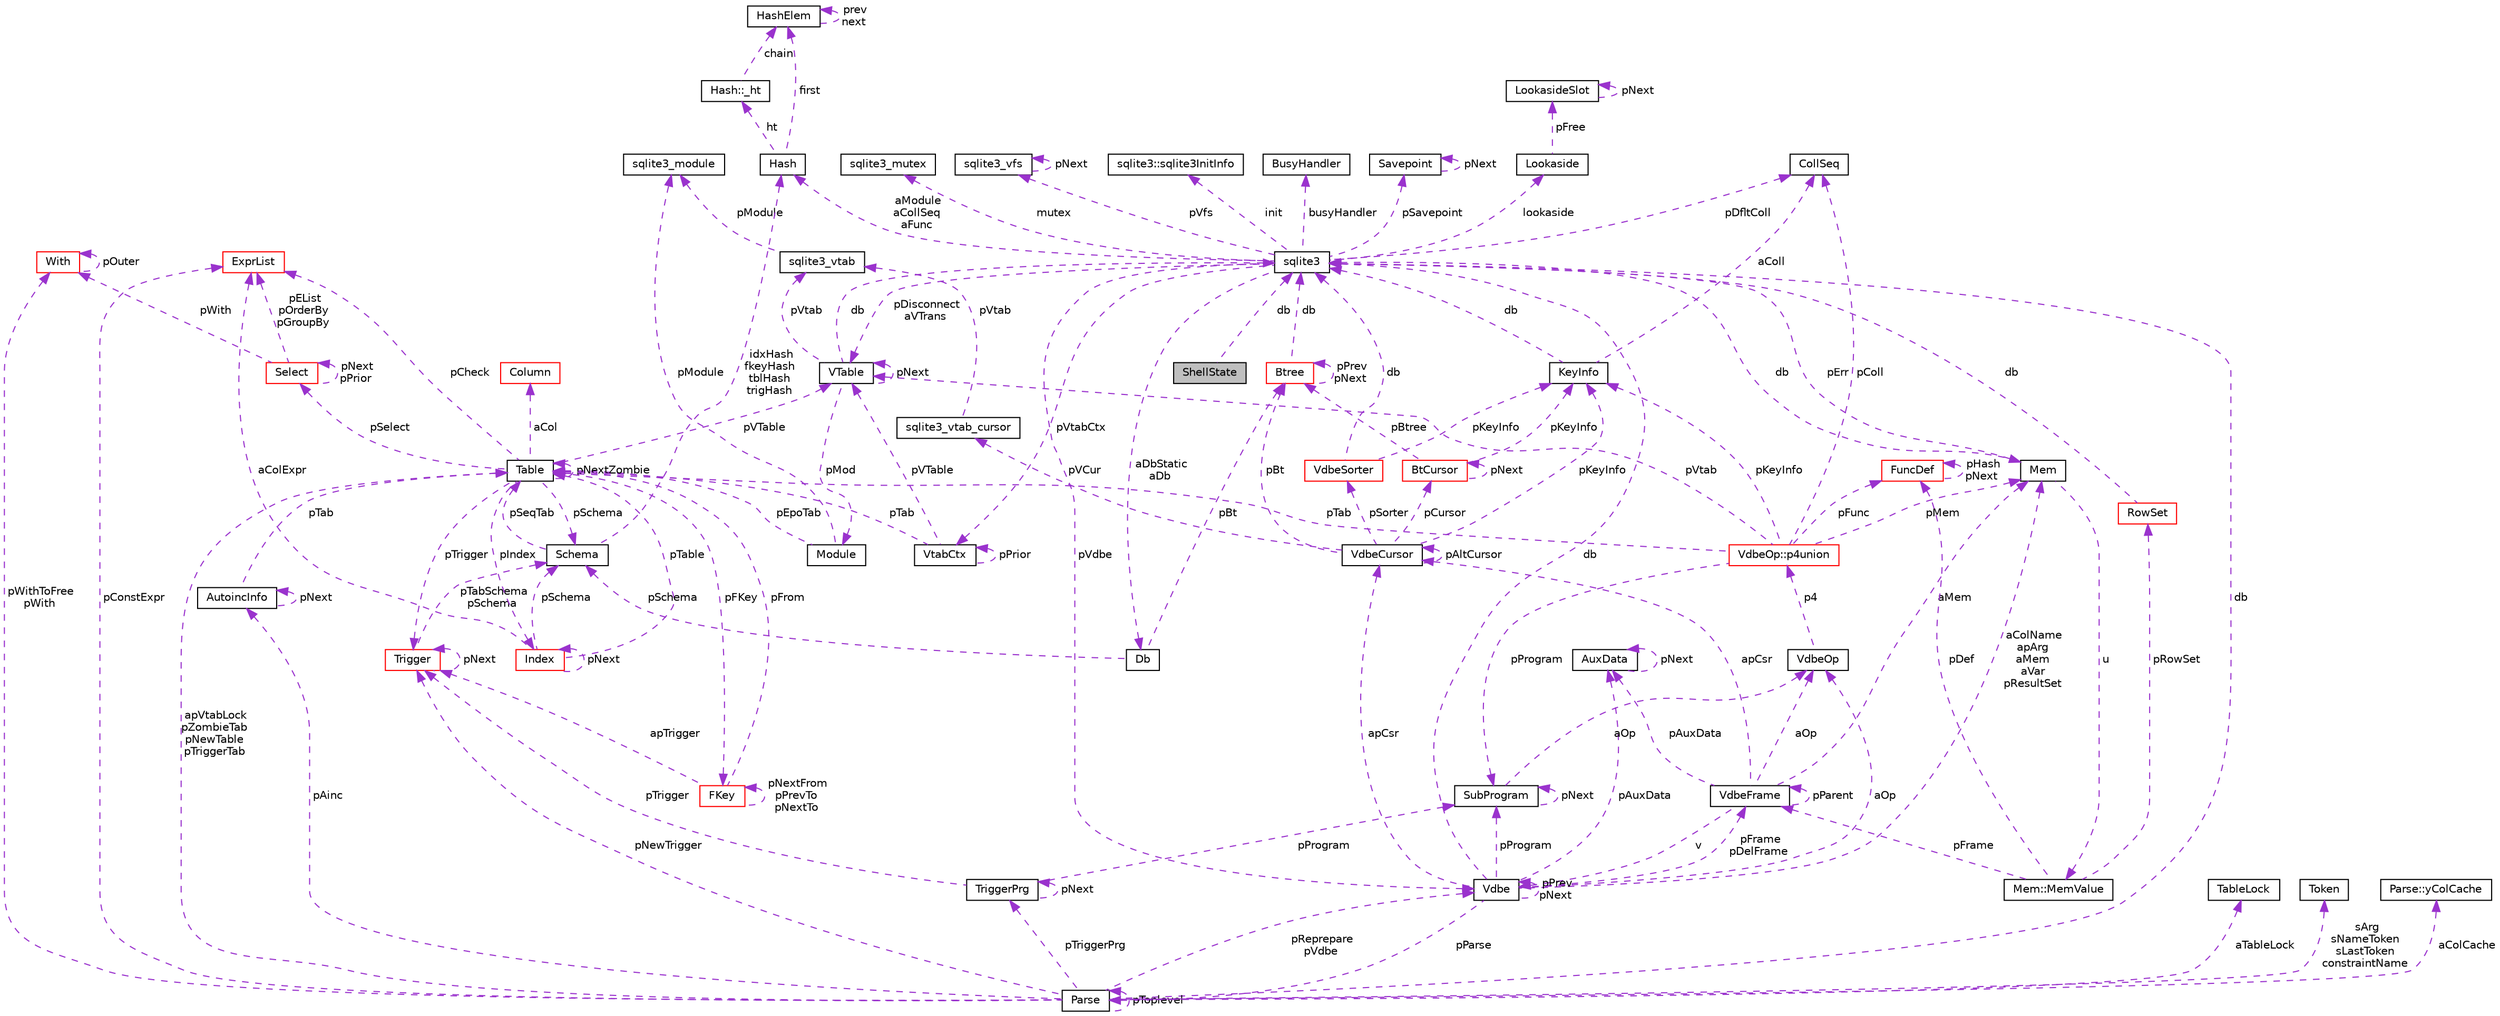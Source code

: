 digraph "ShellState"
{
  edge [fontname="Helvetica",fontsize="10",labelfontname="Helvetica",labelfontsize="10"];
  node [fontname="Helvetica",fontsize="10",shape=record];
  Node1 [label="ShellState",height=0.2,width=0.4,color="black", fillcolor="grey75", style="filled", fontcolor="black"];
  Node2 -> Node1 [dir="back",color="darkorchid3",fontsize="10",style="dashed",label=" db" ];
  Node2 [label="sqlite3",height=0.2,width=0.4,color="black", fillcolor="white", style="filled",URL="$structsqlite3.html"];
  Node3 -> Node2 [dir="back",color="darkorchid3",fontsize="10",style="dashed",label=" pErr" ];
  Node3 [label="Mem",height=0.2,width=0.4,color="black", fillcolor="white", style="filled",URL="$structMem.html"];
  Node4 -> Node3 [dir="back",color="darkorchid3",fontsize="10",style="dashed",label=" u" ];
  Node4 [label="Mem::MemValue",height=0.2,width=0.4,color="black", fillcolor="white", style="filled",URL="$unionMem_1_1MemValue.html"];
  Node5 -> Node4 [dir="back",color="darkorchid3",fontsize="10",style="dashed",label=" pFrame" ];
  Node5 [label="VdbeFrame",height=0.2,width=0.4,color="black", fillcolor="white", style="filled",URL="$structVdbeFrame.html"];
  Node3 -> Node5 [dir="back",color="darkorchid3",fontsize="10",style="dashed",label=" aMem" ];
  Node6 -> Node5 [dir="back",color="darkorchid3",fontsize="10",style="dashed",label=" v" ];
  Node6 [label="Vdbe",height=0.2,width=0.4,color="black", fillcolor="white", style="filled",URL="$structVdbe.html"];
  Node3 -> Node6 [dir="back",color="darkorchid3",fontsize="10",style="dashed",label=" aColName\napArg\naMem\naVar\npResultSet" ];
  Node6 -> Node6 [dir="back",color="darkorchid3",fontsize="10",style="dashed",label=" pPrev\npNext" ];
  Node2 -> Node6 [dir="back",color="darkorchid3",fontsize="10",style="dashed",label=" db" ];
  Node5 -> Node6 [dir="back",color="darkorchid3",fontsize="10",style="dashed",label=" pFrame\npDelFrame" ];
  Node7 -> Node6 [dir="back",color="darkorchid3",fontsize="10",style="dashed",label=" pAuxData" ];
  Node7 [label="AuxData",height=0.2,width=0.4,color="black", fillcolor="white", style="filled",URL="$structAuxData.html"];
  Node7 -> Node7 [dir="back",color="darkorchid3",fontsize="10",style="dashed",label=" pNext" ];
  Node8 -> Node6 [dir="back",color="darkorchid3",fontsize="10",style="dashed",label=" pProgram" ];
  Node8 [label="SubProgram",height=0.2,width=0.4,color="black", fillcolor="white", style="filled",URL="$structSubProgram.html"];
  Node8 -> Node8 [dir="back",color="darkorchid3",fontsize="10",style="dashed",label=" pNext" ];
  Node9 -> Node8 [dir="back",color="darkorchid3",fontsize="10",style="dashed",label=" aOp" ];
  Node9 [label="VdbeOp",height=0.2,width=0.4,color="black", fillcolor="white", style="filled",URL="$structVdbeOp.html"];
  Node10 -> Node9 [dir="back",color="darkorchid3",fontsize="10",style="dashed",label=" p4" ];
  Node10 [label="VdbeOp::p4union",height=0.2,width=0.4,color="red", fillcolor="white", style="filled",URL="$unionVdbeOp_1_1p4union.html"];
  Node3 -> Node10 [dir="back",color="darkorchid3",fontsize="10",style="dashed",label=" pMem" ];
  Node11 -> Node10 [dir="back",color="darkorchid3",fontsize="10",style="dashed",label=" pColl" ];
  Node11 [label="CollSeq",height=0.2,width=0.4,color="black", fillcolor="white", style="filled",URL="$structCollSeq.html"];
  Node12 -> Node10 [dir="back",color="darkorchid3",fontsize="10",style="dashed",label=" pVtab" ];
  Node12 [label="VTable",height=0.2,width=0.4,color="black", fillcolor="white", style="filled",URL="$structVTable.html"];
  Node2 -> Node12 [dir="back",color="darkorchid3",fontsize="10",style="dashed",label=" db" ];
  Node12 -> Node12 [dir="back",color="darkorchid3",fontsize="10",style="dashed",label=" pNext" ];
  Node13 -> Node12 [dir="back",color="darkorchid3",fontsize="10",style="dashed",label=" pMod" ];
  Node13 [label="Module",height=0.2,width=0.4,color="black", fillcolor="white", style="filled",URL="$structModule.html"];
  Node14 -> Node13 [dir="back",color="darkorchid3",fontsize="10",style="dashed",label=" pModule" ];
  Node14 [label="sqlite3_module",height=0.2,width=0.4,color="black", fillcolor="white", style="filled",URL="$structsqlite3__module.html"];
  Node15 -> Node13 [dir="back",color="darkorchid3",fontsize="10",style="dashed",label=" pEpoTab" ];
  Node15 [label="Table",height=0.2,width=0.4,color="black", fillcolor="white", style="filled",URL="$structTable.html"];
  Node16 -> Node15 [dir="back",color="darkorchid3",fontsize="10",style="dashed",label=" pSchema" ];
  Node16 [label="Schema",height=0.2,width=0.4,color="black", fillcolor="white", style="filled",URL="$structSchema.html"];
  Node15 -> Node16 [dir="back",color="darkorchid3",fontsize="10",style="dashed",label=" pSeqTab" ];
  Node17 -> Node16 [dir="back",color="darkorchid3",fontsize="10",style="dashed",label=" idxHash\nfkeyHash\ntblHash\ntrigHash" ];
  Node17 [label="Hash",height=0.2,width=0.4,color="black", fillcolor="white", style="filled",URL="$structHash.html"];
  Node18 -> Node17 [dir="back",color="darkorchid3",fontsize="10",style="dashed",label=" ht" ];
  Node18 [label="Hash::_ht",height=0.2,width=0.4,color="black", fillcolor="white", style="filled",URL="$structHash_1_1__ht.html"];
  Node19 -> Node18 [dir="back",color="darkorchid3",fontsize="10",style="dashed",label=" chain" ];
  Node19 [label="HashElem",height=0.2,width=0.4,color="black", fillcolor="white", style="filled",URL="$structHashElem.html"];
  Node19 -> Node19 [dir="back",color="darkorchid3",fontsize="10",style="dashed",label=" prev\nnext" ];
  Node19 -> Node17 [dir="back",color="darkorchid3",fontsize="10",style="dashed",label=" first" ];
  Node20 -> Node15 [dir="back",color="darkorchid3",fontsize="10",style="dashed",label=" aCol" ];
  Node20 [label="Column",height=0.2,width=0.4,color="red", fillcolor="white", style="filled",URL="$structColumn.html"];
  Node21 -> Node15 [dir="back",color="darkorchid3",fontsize="10",style="dashed",label=" pFKey" ];
  Node21 [label="FKey",height=0.2,width=0.4,color="red", fillcolor="white", style="filled",URL="$structFKey.html"];
  Node21 -> Node21 [dir="back",color="darkorchid3",fontsize="10",style="dashed",label=" pNextFrom\npPrevTo\npNextTo" ];
  Node15 -> Node21 [dir="back",color="darkorchid3",fontsize="10",style="dashed",label=" pFrom" ];
  Node22 -> Node21 [dir="back",color="darkorchid3",fontsize="10",style="dashed",label=" apTrigger" ];
  Node22 [label="Trigger",height=0.2,width=0.4,color="red", fillcolor="white", style="filled",URL="$structTrigger.html"];
  Node16 -> Node22 [dir="back",color="darkorchid3",fontsize="10",style="dashed",label=" pTabSchema\npSchema" ];
  Node22 -> Node22 [dir="back",color="darkorchid3",fontsize="10",style="dashed",label=" pNext" ];
  Node12 -> Node15 [dir="back",color="darkorchid3",fontsize="10",style="dashed",label=" pVTable" ];
  Node15 -> Node15 [dir="back",color="darkorchid3",fontsize="10",style="dashed",label=" pNextZombie" ];
  Node22 -> Node15 [dir="back",color="darkorchid3",fontsize="10",style="dashed",label=" pTrigger" ];
  Node23 -> Node15 [dir="back",color="darkorchid3",fontsize="10",style="dashed",label=" pSelect" ];
  Node23 [label="Select",height=0.2,width=0.4,color="red", fillcolor="white", style="filled",URL="$structSelect.html"];
  Node24 -> Node23 [dir="back",color="darkorchid3",fontsize="10",style="dashed",label=" pWith" ];
  Node24 [label="With",height=0.2,width=0.4,color="red", fillcolor="white", style="filled",URL="$structWith.html"];
  Node24 -> Node24 [dir="back",color="darkorchid3",fontsize="10",style="dashed",label=" pOuter" ];
  Node23 -> Node23 [dir="back",color="darkorchid3",fontsize="10",style="dashed",label=" pNext\npPrior" ];
  Node25 -> Node23 [dir="back",color="darkorchid3",fontsize="10",style="dashed",label=" pEList\npOrderBy\npGroupBy" ];
  Node25 [label="ExprList",height=0.2,width=0.4,color="red", fillcolor="white", style="filled",URL="$structExprList.html"];
  Node25 -> Node15 [dir="back",color="darkorchid3",fontsize="10",style="dashed",label=" pCheck" ];
  Node26 -> Node15 [dir="back",color="darkorchid3",fontsize="10",style="dashed",label=" pIndex" ];
  Node26 [label="Index",height=0.2,width=0.4,color="red", fillcolor="white", style="filled",URL="$structIndex.html"];
  Node16 -> Node26 [dir="back",color="darkorchid3",fontsize="10",style="dashed",label=" pSchema" ];
  Node15 -> Node26 [dir="back",color="darkorchid3",fontsize="10",style="dashed",label=" pTable" ];
  Node25 -> Node26 [dir="back",color="darkorchid3",fontsize="10",style="dashed",label=" aColExpr" ];
  Node26 -> Node26 [dir="back",color="darkorchid3",fontsize="10",style="dashed",label=" pNext" ];
  Node27 -> Node12 [dir="back",color="darkorchid3",fontsize="10",style="dashed",label=" pVtab" ];
  Node27 [label="sqlite3_vtab",height=0.2,width=0.4,color="black", fillcolor="white", style="filled",URL="$structsqlite3__vtab.html"];
  Node14 -> Node27 [dir="back",color="darkorchid3",fontsize="10",style="dashed",label=" pModule" ];
  Node15 -> Node10 [dir="back",color="darkorchid3",fontsize="10",style="dashed",label=" pTab" ];
  Node8 -> Node10 [dir="back",color="darkorchid3",fontsize="10",style="dashed",label=" pProgram" ];
  Node28 -> Node10 [dir="back",color="darkorchid3",fontsize="10",style="dashed",label=" pKeyInfo" ];
  Node28 [label="KeyInfo",height=0.2,width=0.4,color="black", fillcolor="white", style="filled",URL="$structKeyInfo.html"];
  Node2 -> Node28 [dir="back",color="darkorchid3",fontsize="10",style="dashed",label=" db" ];
  Node11 -> Node28 [dir="back",color="darkorchid3",fontsize="10",style="dashed",label=" aColl" ];
  Node29 -> Node10 [dir="back",color="darkorchid3",fontsize="10",style="dashed",label=" pFunc" ];
  Node29 [label="FuncDef",height=0.2,width=0.4,color="red", fillcolor="white", style="filled",URL="$structFuncDef.html"];
  Node29 -> Node29 [dir="back",color="darkorchid3",fontsize="10",style="dashed",label=" pHash\npNext" ];
  Node30 -> Node6 [dir="back",color="darkorchid3",fontsize="10",style="dashed",label=" apCsr" ];
  Node30 [label="VdbeCursor",height=0.2,width=0.4,color="black", fillcolor="white", style="filled",URL="$structVdbeCursor.html"];
  Node31 -> Node30 [dir="back",color="darkorchid3",fontsize="10",style="dashed",label=" pCursor" ];
  Node31 [label="BtCursor",height=0.2,width=0.4,color="red", fillcolor="white", style="filled",URL="$structBtCursor.html"];
  Node31 -> Node31 [dir="back",color="darkorchid3",fontsize="10",style="dashed",label=" pNext" ];
  Node28 -> Node31 [dir="back",color="darkorchid3",fontsize="10",style="dashed",label=" pKeyInfo" ];
  Node32 -> Node31 [dir="back",color="darkorchid3",fontsize="10",style="dashed",label=" pBtree" ];
  Node32 [label="Btree",height=0.2,width=0.4,color="red", fillcolor="white", style="filled",URL="$structBtree.html"];
  Node2 -> Node32 [dir="back",color="darkorchid3",fontsize="10",style="dashed",label=" db" ];
  Node32 -> Node32 [dir="back",color="darkorchid3",fontsize="10",style="dashed",label=" pPrev\npNext" ];
  Node33 -> Node30 [dir="back",color="darkorchid3",fontsize="10",style="dashed",label=" pVCur" ];
  Node33 [label="sqlite3_vtab_cursor",height=0.2,width=0.4,color="black", fillcolor="white", style="filled",URL="$structsqlite3__vtab__cursor.html"];
  Node27 -> Node33 [dir="back",color="darkorchid3",fontsize="10",style="dashed",label=" pVtab" ];
  Node30 -> Node30 [dir="back",color="darkorchid3",fontsize="10",style="dashed",label=" pAltCursor" ];
  Node28 -> Node30 [dir="back",color="darkorchid3",fontsize="10",style="dashed",label=" pKeyInfo" ];
  Node32 -> Node30 [dir="back",color="darkorchid3",fontsize="10",style="dashed",label=" pBt" ];
  Node34 -> Node30 [dir="back",color="darkorchid3",fontsize="10",style="dashed",label=" pSorter" ];
  Node34 [label="VdbeSorter",height=0.2,width=0.4,color="red", fillcolor="white", style="filled",URL="$structVdbeSorter.html"];
  Node2 -> Node34 [dir="back",color="darkorchid3",fontsize="10",style="dashed",label=" db" ];
  Node28 -> Node34 [dir="back",color="darkorchid3",fontsize="10",style="dashed",label=" pKeyInfo" ];
  Node35 -> Node6 [dir="back",color="darkorchid3",fontsize="10",style="dashed",label=" pParse" ];
  Node35 [label="Parse",height=0.2,width=0.4,color="black", fillcolor="white", style="filled",URL="$structParse.html"];
  Node6 -> Node35 [dir="back",color="darkorchid3",fontsize="10",style="dashed",label=" pReprepare\npVdbe" ];
  Node2 -> Node35 [dir="back",color="darkorchid3",fontsize="10",style="dashed",label=" db" ];
  Node36 -> Node35 [dir="back",color="darkorchid3",fontsize="10",style="dashed",label=" aTableLock" ];
  Node36 [label="TableLock",height=0.2,width=0.4,color="black", fillcolor="white", style="filled",URL="$structTableLock.html"];
  Node37 -> Node35 [dir="back",color="darkorchid3",fontsize="10",style="dashed",label=" sArg\nsNameToken\nsLastToken\nconstraintName" ];
  Node37 [label="Token",height=0.2,width=0.4,color="black", fillcolor="white", style="filled",URL="$structToken.html"];
  Node24 -> Node35 [dir="back",color="darkorchid3",fontsize="10",style="dashed",label=" pWithToFree\npWith" ];
  Node38 -> Node35 [dir="back",color="darkorchid3",fontsize="10",style="dashed",label=" aColCache" ];
  Node38 [label="Parse::yColCache",height=0.2,width=0.4,color="black", fillcolor="white", style="filled",URL="$structParse_1_1yColCache.html"];
  Node15 -> Node35 [dir="back",color="darkorchid3",fontsize="10",style="dashed",label=" apVtabLock\npZombieTab\npNewTable\npTriggerTab" ];
  Node22 -> Node35 [dir="back",color="darkorchid3",fontsize="10",style="dashed",label=" pNewTrigger" ];
  Node39 -> Node35 [dir="back",color="darkorchid3",fontsize="10",style="dashed",label=" pTriggerPrg" ];
  Node39 [label="TriggerPrg",height=0.2,width=0.4,color="black", fillcolor="white", style="filled",URL="$structTriggerPrg.html"];
  Node8 -> Node39 [dir="back",color="darkorchid3",fontsize="10",style="dashed",label=" pProgram" ];
  Node22 -> Node39 [dir="back",color="darkorchid3",fontsize="10",style="dashed",label=" pTrigger" ];
  Node39 -> Node39 [dir="back",color="darkorchid3",fontsize="10",style="dashed",label=" pNext" ];
  Node40 -> Node35 [dir="back",color="darkorchid3",fontsize="10",style="dashed",label=" pAinc" ];
  Node40 [label="AutoincInfo",height=0.2,width=0.4,color="black", fillcolor="white", style="filled",URL="$structAutoincInfo.html"];
  Node15 -> Node40 [dir="back",color="darkorchid3",fontsize="10",style="dashed",label=" pTab" ];
  Node40 -> Node40 [dir="back",color="darkorchid3",fontsize="10",style="dashed",label=" pNext" ];
  Node25 -> Node35 [dir="back",color="darkorchid3",fontsize="10",style="dashed",label=" pConstExpr" ];
  Node35 -> Node35 [dir="back",color="darkorchid3",fontsize="10",style="dashed",label=" pToplevel" ];
  Node9 -> Node6 [dir="back",color="darkorchid3",fontsize="10",style="dashed",label=" aOp" ];
  Node5 -> Node5 [dir="back",color="darkorchid3",fontsize="10",style="dashed",label=" pParent" ];
  Node7 -> Node5 [dir="back",color="darkorchid3",fontsize="10",style="dashed",label=" pAuxData" ];
  Node30 -> Node5 [dir="back",color="darkorchid3",fontsize="10",style="dashed",label=" apCsr" ];
  Node9 -> Node5 [dir="back",color="darkorchid3",fontsize="10",style="dashed",label=" aOp" ];
  Node41 -> Node4 [dir="back",color="darkorchid3",fontsize="10",style="dashed",label=" pRowSet" ];
  Node41 [label="RowSet",height=0.2,width=0.4,color="red", fillcolor="white", style="filled",URL="$structRowSet.html"];
  Node2 -> Node41 [dir="back",color="darkorchid3",fontsize="10",style="dashed",label=" db" ];
  Node29 -> Node4 [dir="back",color="darkorchid3",fontsize="10",style="dashed",label=" pDef" ];
  Node2 -> Node3 [dir="back",color="darkorchid3",fontsize="10",style="dashed",label=" db" ];
  Node6 -> Node2 [dir="back",color="darkorchid3",fontsize="10",style="dashed",label=" pVdbe" ];
  Node42 -> Node2 [dir="back",color="darkorchid3",fontsize="10",style="dashed",label=" pSavepoint" ];
  Node42 [label="Savepoint",height=0.2,width=0.4,color="black", fillcolor="white", style="filled",URL="$structSavepoint.html"];
  Node42 -> Node42 [dir="back",color="darkorchid3",fontsize="10",style="dashed",label=" pNext" ];
  Node43 -> Node2 [dir="back",color="darkorchid3",fontsize="10",style="dashed",label=" lookaside" ];
  Node43 [label="Lookaside",height=0.2,width=0.4,color="black", fillcolor="white", style="filled",URL="$structLookaside.html"];
  Node44 -> Node43 [dir="back",color="darkorchid3",fontsize="10",style="dashed",label=" pFree" ];
  Node44 [label="LookasideSlot",height=0.2,width=0.4,color="black", fillcolor="white", style="filled",URL="$structLookasideSlot.html"];
  Node44 -> Node44 [dir="back",color="darkorchid3",fontsize="10",style="dashed",label=" pNext" ];
  Node45 -> Node2 [dir="back",color="darkorchid3",fontsize="10",style="dashed",label=" mutex" ];
  Node45 [label="sqlite3_mutex",height=0.2,width=0.4,color="black", fillcolor="white", style="filled",URL="$structsqlite3__mutex.html"];
  Node46 -> Node2 [dir="back",color="darkorchid3",fontsize="10",style="dashed",label=" pVfs" ];
  Node46 [label="sqlite3_vfs",height=0.2,width=0.4,color="black", fillcolor="white", style="filled",URL="$structsqlite3__vfs.html"];
  Node46 -> Node46 [dir="back",color="darkorchid3",fontsize="10",style="dashed",label=" pNext" ];
  Node47 -> Node2 [dir="back",color="darkorchid3",fontsize="10",style="dashed",label=" init" ];
  Node47 [label="sqlite3::sqlite3InitInfo",height=0.2,width=0.4,color="black", fillcolor="white", style="filled",URL="$structsqlite3_1_1sqlite3InitInfo.html"];
  Node48 -> Node2 [dir="back",color="darkorchid3",fontsize="10",style="dashed",label=" busyHandler" ];
  Node48 [label="BusyHandler",height=0.2,width=0.4,color="black", fillcolor="white", style="filled",URL="$structBusyHandler.html"];
  Node49 -> Node2 [dir="back",color="darkorchid3",fontsize="10",style="dashed",label=" pVtabCtx" ];
  Node49 [label="VtabCtx",height=0.2,width=0.4,color="black", fillcolor="white", style="filled",URL="$structVtabCtx.html"];
  Node49 -> Node49 [dir="back",color="darkorchid3",fontsize="10",style="dashed",label=" pPrior" ];
  Node12 -> Node49 [dir="back",color="darkorchid3",fontsize="10",style="dashed",label=" pVTable" ];
  Node15 -> Node49 [dir="back",color="darkorchid3",fontsize="10",style="dashed",label=" pTab" ];
  Node11 -> Node2 [dir="back",color="darkorchid3",fontsize="10",style="dashed",label=" pDfltColl" ];
  Node12 -> Node2 [dir="back",color="darkorchid3",fontsize="10",style="dashed",label=" pDisconnect\naVTrans" ];
  Node50 -> Node2 [dir="back",color="darkorchid3",fontsize="10",style="dashed",label=" aDbStatic\naDb" ];
  Node50 [label="Db",height=0.2,width=0.4,color="black", fillcolor="white", style="filled",URL="$structDb.html"];
  Node16 -> Node50 [dir="back",color="darkorchid3",fontsize="10",style="dashed",label=" pSchema" ];
  Node32 -> Node50 [dir="back",color="darkorchid3",fontsize="10",style="dashed",label=" pBt" ];
  Node17 -> Node2 [dir="back",color="darkorchid3",fontsize="10",style="dashed",label=" aModule\naCollSeq\naFunc" ];
}
